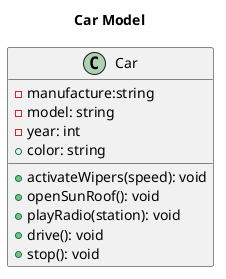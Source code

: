 @startuml
 
 title Car Model
 class Car{
    -manufacture:string
    -model: string 
    -year: int
    +color: string
    +activateWipers(speed): void
    +openSunRoof(): void
    +playRadio(station): void
    +drive(): void
    +stop(): void
 }

@enduml